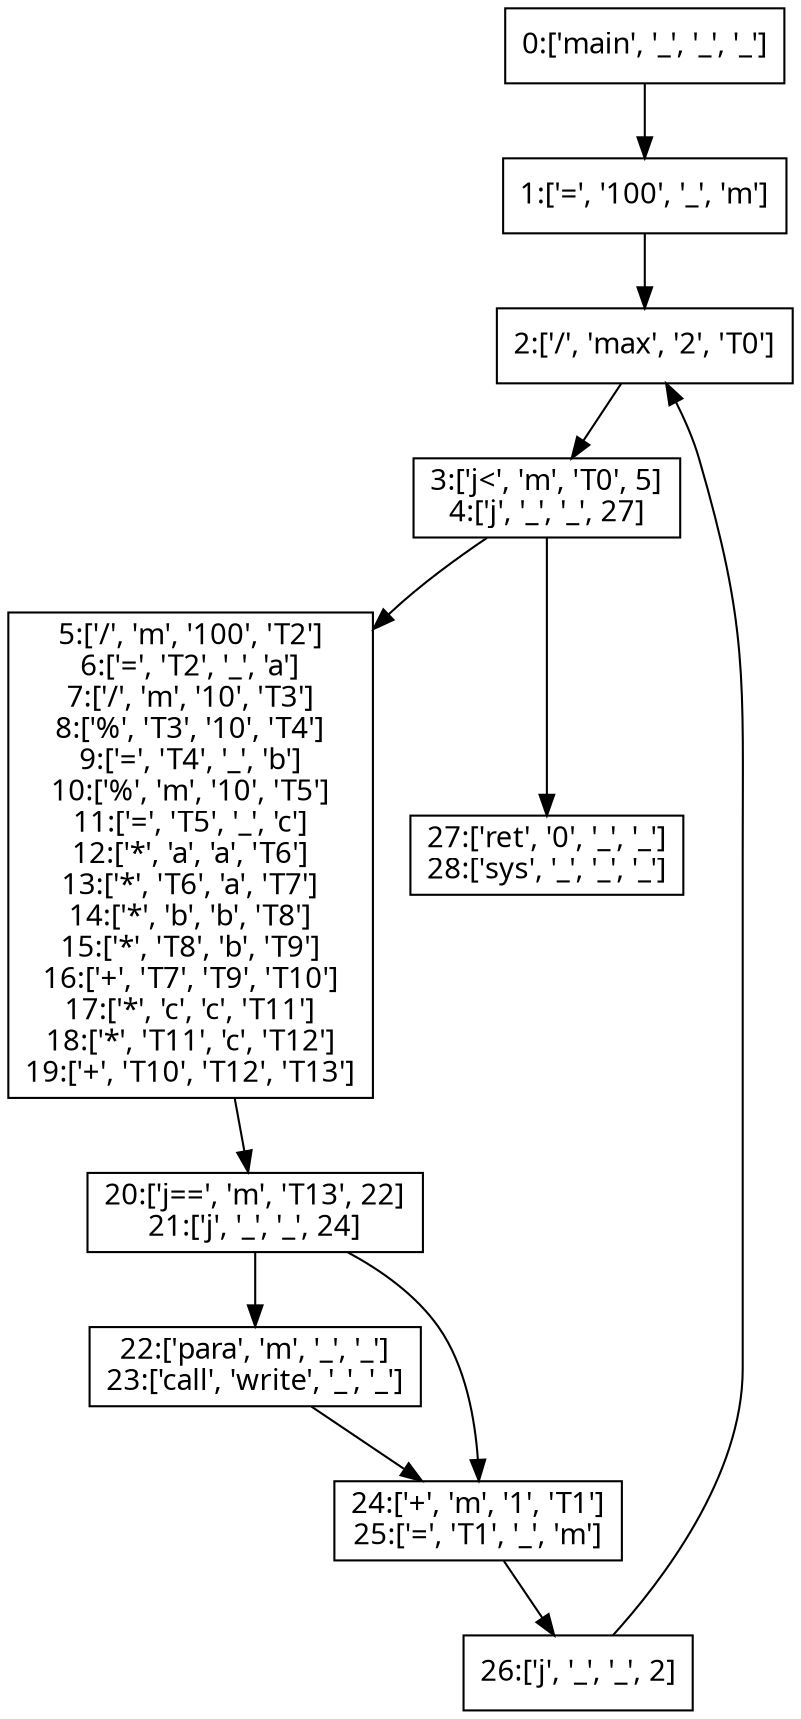 // Basic_Block
digraph "./Basic_Block/basic_block" {
	0 [label="0:['main', '_', '_', '_']
" fontname=SimHei shape=rectangle]
	1 [label="1:['=', '100', '_', 'm']
" fontname=SimHei shape=rectangle]
	2 [label="2:['/', 'max', '2', 'T0']
" fontname=SimHei shape=rectangle]
	3 [label="3:['j<', 'm', 'T0', 5]
4:['j', '_', '_', 27]
" fontname=SimHei shape=rectangle]
	4 [label="5:['/', 'm', '100', 'T2']
6:['=', 'T2', '_', 'a']
7:['/', 'm', '10', 'T3']
8:['%', 'T3', '10', 'T4']
9:['=', 'T4', '_', 'b']
10:['%', 'm', '10', 'T5']
11:['=', 'T5', '_', 'c']
12:['*', 'a', 'a', 'T6']
13:['*', 'T6', 'a', 'T7']
14:['*', 'b', 'b', 'T8']
15:['*', 'T8', 'b', 'T9']
16:['+', 'T7', 'T9', 'T10']
17:['*', 'c', 'c', 'T11']
18:['*', 'T11', 'c', 'T12']
19:['+', 'T10', 'T12', 'T13']
" fontname=SimHei shape=rectangle]
	5 [label="20:['j==', 'm', 'T13', 22]
21:['j', '_', '_', 24]
" fontname=SimHei shape=rectangle]
	6 [label="22:['para', 'm', '_', '_']
23:['call', 'write', '_', '_']
" fontname=SimHei shape=rectangle]
	7 [label="24:['+', 'm', '1', 'T1']
25:['=', 'T1', '_', 'm']
" fontname=SimHei shape=rectangle]
	8 [label="26:['j', '_', '_', 2]
" fontname=SimHei shape=rectangle]
	9 [label="27:['ret', '0', '_', '_']
28:['sys', '_', '_', '_']
" fontname=SimHei shape=rectangle]
	0 -> 1
	1 -> 2
	2 -> 3
	3 -> 4
	3 -> 9
	4 -> 5
	5 -> 6
	5 -> 7
	6 -> 7
	7 -> 8
	8 -> 2
}
